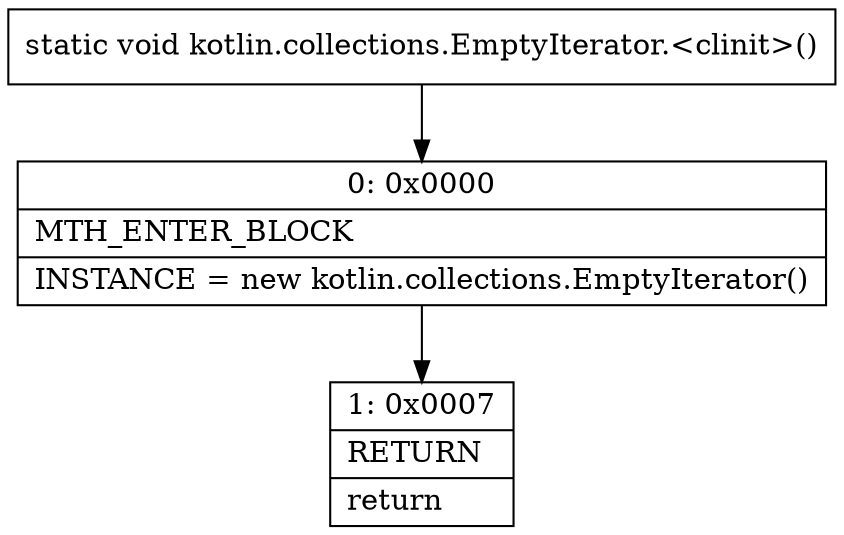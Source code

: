 digraph "CFG forkotlin.collections.EmptyIterator.\<clinit\>()V" {
Node_0 [shape=record,label="{0\:\ 0x0000|MTH_ENTER_BLOCK\l|INSTANCE = new kotlin.collections.EmptyIterator()\l}"];
Node_1 [shape=record,label="{1\:\ 0x0007|RETURN\l|return\l}"];
MethodNode[shape=record,label="{static void kotlin.collections.EmptyIterator.\<clinit\>() }"];
MethodNode -> Node_0;
Node_0 -> Node_1;
}


